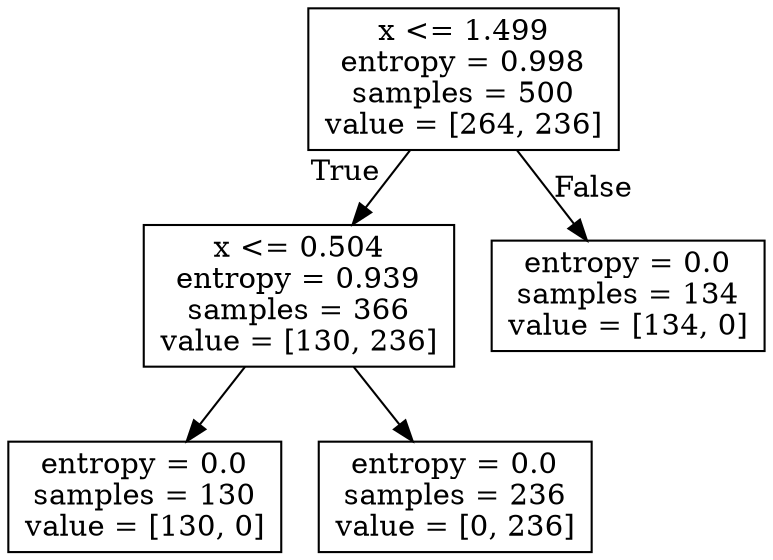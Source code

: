 digraph Tree {
node [shape=box] ;
0 [label="x <= 1.499\nentropy = 0.998\nsamples = 500\nvalue = [264, 236]"] ;
1 [label="x <= 0.504\nentropy = 0.939\nsamples = 366\nvalue = [130, 236]"] ;
0 -> 1 [labeldistance=2.5, labelangle=45, headlabel="True"] ;
2 [label="entropy = 0.0\nsamples = 130\nvalue = [130, 0]"] ;
1 -> 2 ;
3 [label="entropy = 0.0\nsamples = 236\nvalue = [0, 236]"] ;
1 -> 3 ;
4 [label="entropy = 0.0\nsamples = 134\nvalue = [134, 0]"] ;
0 -> 4 [labeldistance=2.5, labelangle=-45, headlabel="False"] ;
}